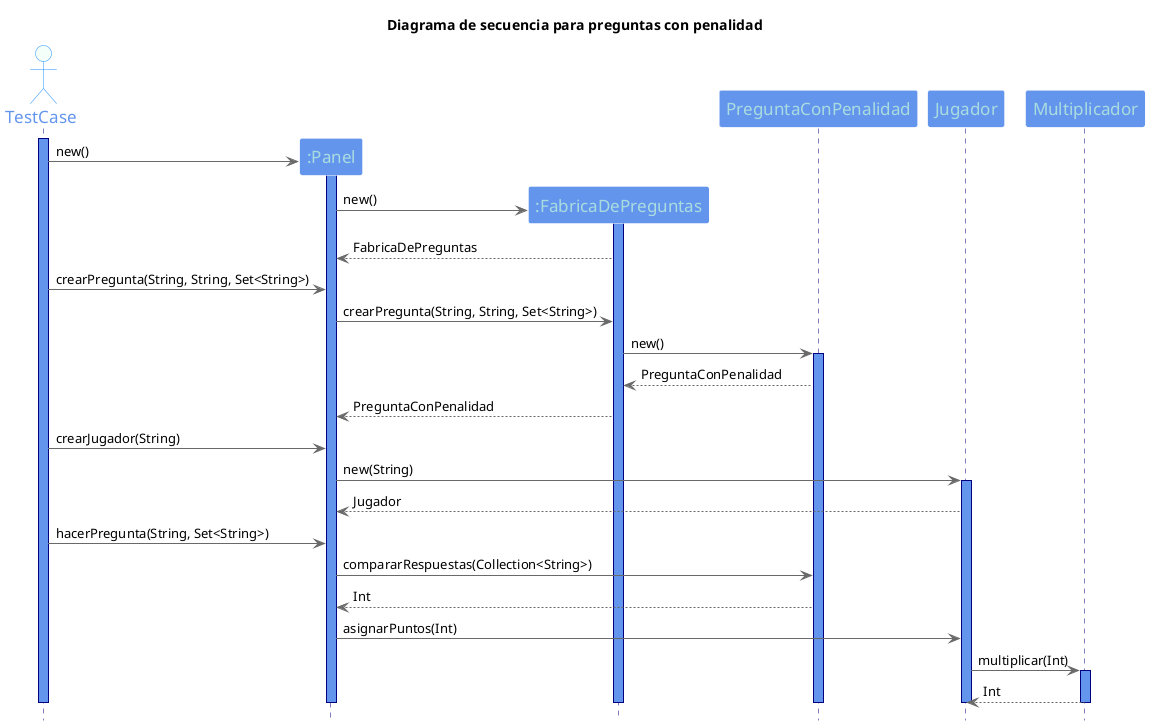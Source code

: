 @startuml

title Diagrama de secuencia para preguntas con penalidad

hide footbox
skinparam backgroundColor white

skinparam sequence {
ArrowColor DimGray
ActorBorderColor DodgerBlue
LifeLineBorderColor Navy
LifeLineBackgroundColor CornflowerBlue
ParticipantBorderColor LighSlateGray
ParticipantBackgroundColor CornflowerBlue
ParticipantFontName Impact
ParticipantFontSize 17
ParticipantFontColor #A9DCDF
ActorBackgroundColor mintCream
ActorFontColor CornflowerBlue
ActorFontSize 17
ActorFontName Aapex
}

actor TestCase
activate TestCase

participant ":Panel" as Panel
create Panel
TestCase -> Panel : new()
activate Panel

participant ":FabricaDePreguntas" as FabricaDePreguntas
create FabricaDePreguntas
Panel -> FabricaDePreguntas :  new()
activate FabricaDePreguntas
FabricaDePreguntas --> Panel : FabricaDePreguntas

TestCase -> Panel : crearPregunta(String, String, Set<String>)

Panel -> FabricaDePreguntas : crearPregunta(String, String, Set<String>)

FabricaDePreguntas -> PreguntaConPenalidad: new()
activate PreguntaConPenalidad
PreguntaConPenalidad --> FabricaDePreguntas: PreguntaConPenalidad
FabricaDePreguntas --> Panel: PreguntaConPenalidad

TestCase -> Panel: crearJugador(String)
Panel -> Jugador: new(String)
activate Jugador
Jugador --> Panel: Jugador

TestCase -> Panel: hacerPregunta(String, Set<String>)
Panel -> PreguntaConPenalidad: compararRespuestas(Collection<String>)
PreguntaConPenalidad --> Panel: Int
Panel -> Jugador: asignarPuntos(Int)
Jugador -> Multiplicador: multiplicar(Int)
activate Multiplicador
Multiplicador --> Jugador: Int

deactivate Multiplicador
deactivate PreguntaConPenalidad
deactivate Jugador
deactivate FabricaDePreguntas
deactivate Panel
deactivate TestCase

@enduml